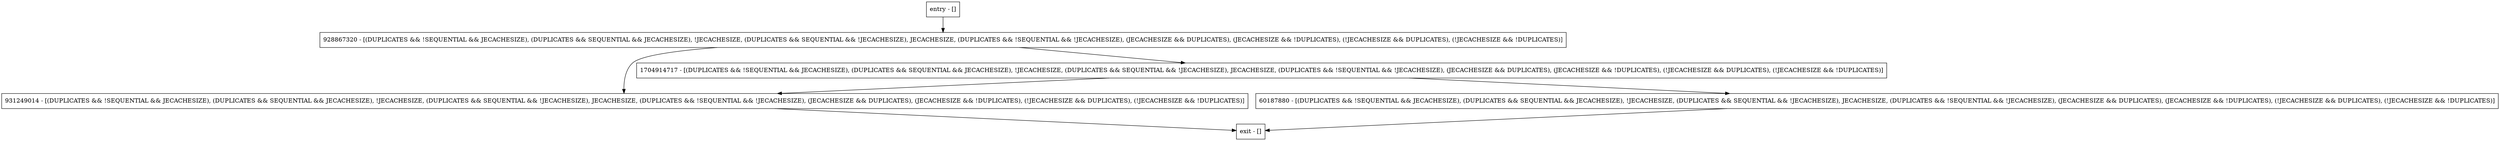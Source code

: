digraph assertBIN {
node [shape=record];
931249014 [label="931249014 - [(DUPLICATES && !SEQUENTIAL && JECACHESIZE), (DUPLICATES && SEQUENTIAL && JECACHESIZE), !JECACHESIZE, (DUPLICATES && SEQUENTIAL && !JECACHESIZE), JECACHESIZE, (DUPLICATES && !SEQUENTIAL && !JECACHESIZE), (JECACHESIZE && DUPLICATES), (JECACHESIZE && !DUPLICATES), (!JECACHESIZE && DUPLICATES), (!JECACHESIZE && !DUPLICATES)]"];
entry [label="entry - []"];
exit [label="exit - []"];
928867320 [label="928867320 - [(DUPLICATES && !SEQUENTIAL && JECACHESIZE), (DUPLICATES && SEQUENTIAL && JECACHESIZE), !JECACHESIZE, (DUPLICATES && SEQUENTIAL && !JECACHESIZE), JECACHESIZE, (DUPLICATES && !SEQUENTIAL && !JECACHESIZE), (JECACHESIZE && DUPLICATES), (JECACHESIZE && !DUPLICATES), (!JECACHESIZE && DUPLICATES), (!JECACHESIZE && !DUPLICATES)]"];
1704914717 [label="1704914717 - [(DUPLICATES && !SEQUENTIAL && JECACHESIZE), (DUPLICATES && SEQUENTIAL && JECACHESIZE), !JECACHESIZE, (DUPLICATES && SEQUENTIAL && !JECACHESIZE), JECACHESIZE, (DUPLICATES && !SEQUENTIAL && !JECACHESIZE), (JECACHESIZE && DUPLICATES), (JECACHESIZE && !DUPLICATES), (!JECACHESIZE && DUPLICATES), (!JECACHESIZE && !DUPLICATES)]"];
60187880 [label="60187880 - [(DUPLICATES && !SEQUENTIAL && JECACHESIZE), (DUPLICATES && SEQUENTIAL && JECACHESIZE), !JECACHESIZE, (DUPLICATES && SEQUENTIAL && !JECACHESIZE), JECACHESIZE, (DUPLICATES && !SEQUENTIAL && !JECACHESIZE), (JECACHESIZE && DUPLICATES), (JECACHESIZE && !DUPLICATES), (!JECACHESIZE && DUPLICATES), (!JECACHESIZE && !DUPLICATES)]"];
entry;
exit;
931249014 -> exit;
entry -> 928867320;
928867320 -> 931249014;
928867320 -> 1704914717;
1704914717 -> 931249014;
1704914717 -> 60187880;
60187880 -> exit;
}
